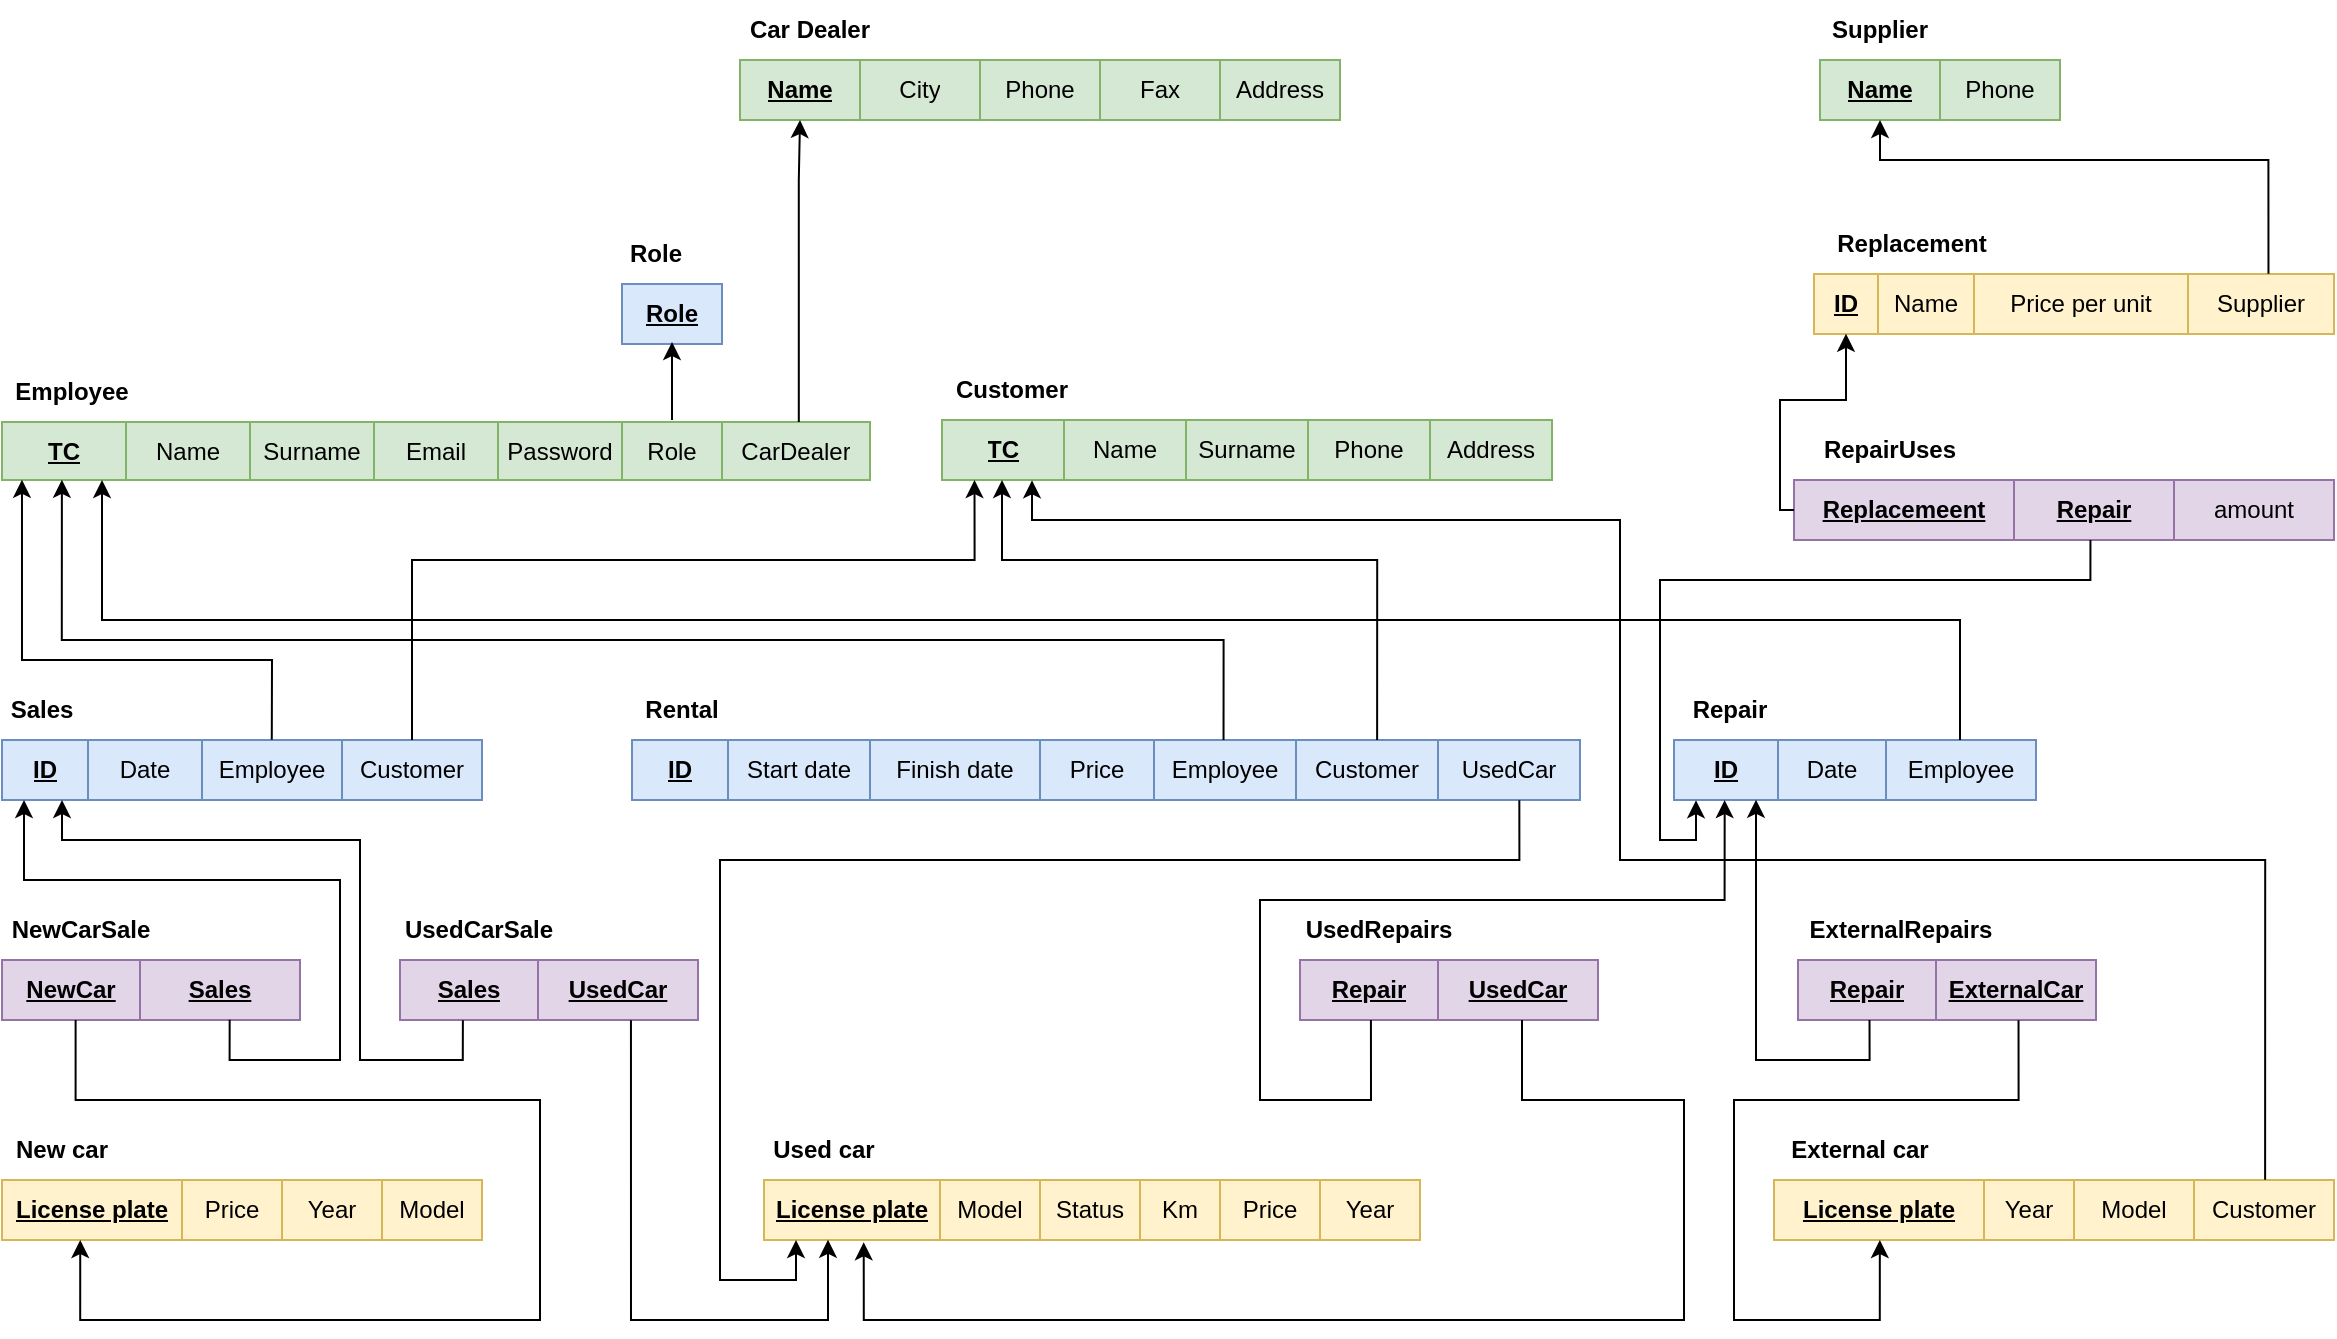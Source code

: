 <mxfile version="15.8.3" type="device"><diagram id="G1MdiNzrqFAobrWjA-H_" name="Page-1"><mxGraphModel dx="2842" dy="806" grid="1" gridSize="10" guides="1" tooltips="1" connect="1" arrows="1" fold="1" page="1" pageScale="1" pageWidth="1169" pageHeight="827" background="none" math="0" shadow="0"><root><mxCell id="0"/><mxCell id="1" parent="0"/><mxCell id="8ntJeNGz8nAjXGAx9ws4-83" value="Customer" style="text;html=1;strokeColor=none;fillColor=none;align=center;verticalAlign=middle;whiteSpace=wrap;rounded=0;fontStyle=1" parent="1" vertex="1"><mxGeometry x="-699" y="200" width="70" height="30" as="geometry"/></mxCell><mxCell id="8ntJeNGz8nAjXGAx9ws4-100" value="" style="shape=table;html=1;whiteSpace=wrap;startSize=0;container=1;collapsible=0;childLayout=tableLayout;shadow=0;sketch=0;fillColor=#d5e8d4;strokeColor=#82b366;" parent="1" vertex="1"><mxGeometry x="-699" y="230" width="305" height="30" as="geometry"/></mxCell><mxCell id="8ntJeNGz8nAjXGAx9ws4-101" value="" style="shape=partialRectangle;html=1;whiteSpace=wrap;collapsible=0;dropTarget=0;pointerEvents=0;fillColor=none;top=0;left=0;bottom=0;right=0;points=[[0,0.5],[1,0.5]];portConstraint=eastwest;shadow=0;sketch=0;" parent="8ntJeNGz8nAjXGAx9ws4-100" vertex="1"><mxGeometry width="305" height="30" as="geometry"/></mxCell><mxCell id="8ntJeNGz8nAjXGAx9ws4-102" value="&lt;u&gt;&lt;b&gt;TC&lt;/b&gt;&lt;/u&gt;" style="shape=partialRectangle;html=1;whiteSpace=wrap;connectable=0;fillColor=none;top=0;left=0;bottom=0;right=0;overflow=hidden;pointerEvents=1;shadow=0;sketch=0;" parent="8ntJeNGz8nAjXGAx9ws4-101" vertex="1"><mxGeometry width="61" height="30" as="geometry"><mxRectangle width="61" height="30" as="alternateBounds"/></mxGeometry></mxCell><mxCell id="8ntJeNGz8nAjXGAx9ws4-103" value="Name&lt;span style=&quot;white-space: pre&quot;&gt;&lt;/span&gt;" style="shape=partialRectangle;html=1;whiteSpace=wrap;connectable=0;fillColor=none;top=0;left=0;bottom=0;right=0;overflow=hidden;pointerEvents=1;shadow=0;sketch=0;" parent="8ntJeNGz8nAjXGAx9ws4-101" vertex="1"><mxGeometry x="61" width="61" height="30" as="geometry"><mxRectangle width="61" height="30" as="alternateBounds"/></mxGeometry></mxCell><mxCell id="8ntJeNGz8nAjXGAx9ws4-104" value="Surname" style="shape=partialRectangle;html=1;whiteSpace=wrap;connectable=0;fillColor=none;top=0;left=0;bottom=0;right=0;overflow=hidden;pointerEvents=1;shadow=0;sketch=0;" parent="8ntJeNGz8nAjXGAx9ws4-101" vertex="1"><mxGeometry x="122" width="61" height="30" as="geometry"><mxRectangle width="61" height="30" as="alternateBounds"/></mxGeometry></mxCell><mxCell id="8ntJeNGz8nAjXGAx9ws4-113" value="Phone" style="shape=partialRectangle;html=1;whiteSpace=wrap;connectable=0;fillColor=none;top=0;left=0;bottom=0;right=0;overflow=hidden;pointerEvents=1;shadow=0;sketch=0;" parent="8ntJeNGz8nAjXGAx9ws4-101" vertex="1"><mxGeometry x="183" width="61" height="30" as="geometry"><mxRectangle width="61" height="30" as="alternateBounds"/></mxGeometry></mxCell><mxCell id="8ntJeNGz8nAjXGAx9ws4-114" value="Address" style="shape=partialRectangle;html=1;whiteSpace=wrap;connectable=0;fillColor=none;top=0;left=0;bottom=0;right=0;overflow=hidden;pointerEvents=1;shadow=0;sketch=0;" parent="8ntJeNGz8nAjXGAx9ws4-101" vertex="1"><mxGeometry x="244" width="61" height="30" as="geometry"><mxRectangle width="61" height="30" as="alternateBounds"/></mxGeometry></mxCell><mxCell id="8ntJeNGz8nAjXGAx9ws4-115" value="" style="shape=table;html=1;whiteSpace=wrap;startSize=0;container=1;collapsible=0;childLayout=tableLayout;shadow=0;sketch=0;fillColor=#d5e8d4;strokeColor=#82b366;" parent="1" vertex="1"><mxGeometry x="-800" y="50" width="300" height="30" as="geometry"/></mxCell><mxCell id="8ntJeNGz8nAjXGAx9ws4-116" value="" style="shape=partialRectangle;html=1;whiteSpace=wrap;collapsible=0;dropTarget=0;pointerEvents=0;fillColor=none;top=0;left=0;bottom=0;right=0;points=[[0,0.5],[1,0.5]];portConstraint=eastwest;shadow=0;sketch=0;" parent="8ntJeNGz8nAjXGAx9ws4-115" vertex="1"><mxGeometry width="300" height="30" as="geometry"/></mxCell><mxCell id="8ntJeNGz8nAjXGAx9ws4-117" value="&lt;u&gt;&lt;b&gt;Name&lt;/b&gt;&lt;/u&gt;" style="shape=partialRectangle;html=1;whiteSpace=wrap;connectable=0;fillColor=none;top=0;left=0;bottom=0;right=0;overflow=hidden;pointerEvents=1;shadow=0;sketch=0;" parent="8ntJeNGz8nAjXGAx9ws4-116" vertex="1"><mxGeometry width="60" height="30" as="geometry"><mxRectangle width="60" height="30" as="alternateBounds"/></mxGeometry></mxCell><mxCell id="8ntJeNGz8nAjXGAx9ws4-118" value="City" style="shape=partialRectangle;html=1;whiteSpace=wrap;connectable=0;fillColor=none;top=0;left=0;bottom=0;right=0;overflow=hidden;pointerEvents=1;shadow=0;sketch=0;" parent="8ntJeNGz8nAjXGAx9ws4-116" vertex="1"><mxGeometry x="60" width="60" height="30" as="geometry"><mxRectangle width="60" height="30" as="alternateBounds"/></mxGeometry></mxCell><mxCell id="8ntJeNGz8nAjXGAx9ws4-119" value="Phone" style="shape=partialRectangle;html=1;whiteSpace=wrap;connectable=0;fillColor=none;top=0;left=0;bottom=0;right=0;overflow=hidden;pointerEvents=1;shadow=0;sketch=0;" parent="8ntJeNGz8nAjXGAx9ws4-116" vertex="1"><mxGeometry x="120" width="60" height="30" as="geometry"><mxRectangle width="60" height="30" as="alternateBounds"/></mxGeometry></mxCell><mxCell id="8ntJeNGz8nAjXGAx9ws4-120" value="Fax" style="shape=partialRectangle;html=1;whiteSpace=wrap;connectable=0;fillColor=none;top=0;left=0;bottom=0;right=0;overflow=hidden;pointerEvents=1;shadow=0;sketch=0;" parent="8ntJeNGz8nAjXGAx9ws4-116" vertex="1"><mxGeometry x="180" width="60" height="30" as="geometry"><mxRectangle width="60" height="30" as="alternateBounds"/></mxGeometry></mxCell><mxCell id="8ntJeNGz8nAjXGAx9ws4-121" value="Address" style="shape=partialRectangle;html=1;whiteSpace=wrap;connectable=0;fillColor=none;top=0;left=0;bottom=0;right=0;overflow=hidden;pointerEvents=1;shadow=0;sketch=0;" parent="8ntJeNGz8nAjXGAx9ws4-116" vertex="1"><mxGeometry x="240" width="60" height="30" as="geometry"><mxRectangle width="60" height="30" as="alternateBounds"/></mxGeometry></mxCell><mxCell id="8ntJeNGz8nAjXGAx9ws4-122" value="Car Dealer" style="text;html=1;strokeColor=none;fillColor=none;align=center;verticalAlign=middle;whiteSpace=wrap;rounded=0;fontStyle=1" parent="1" vertex="1"><mxGeometry x="-800" y="20" width="70" height="30" as="geometry"/></mxCell><mxCell id="8ntJeNGz8nAjXGAx9ws4-123" value="&lt;div&gt;Employee&lt;/div&gt;" style="text;html=1;strokeColor=none;fillColor=none;align=center;verticalAlign=middle;whiteSpace=wrap;rounded=0;fontStyle=1" parent="1" vertex="1"><mxGeometry x="-1169" y="201" width="70" height="30" as="geometry"/></mxCell><mxCell id="8ntJeNGz8nAjXGAx9ws4-124" value="" style="shape=table;html=1;whiteSpace=wrap;startSize=0;container=1;collapsible=0;childLayout=tableLayout;shadow=0;sketch=0;fillColor=#d5e8d4;strokeColor=#82b366;" parent="1" vertex="1"><mxGeometry x="-1169" y="231" width="434" height="29" as="geometry"/></mxCell><mxCell id="8ntJeNGz8nAjXGAx9ws4-125" value="" style="shape=partialRectangle;html=1;whiteSpace=wrap;collapsible=0;dropTarget=0;pointerEvents=0;fillColor=none;top=0;left=0;bottom=0;right=0;points=[[0,0.5],[1,0.5]];portConstraint=eastwest;shadow=0;sketch=0;" parent="8ntJeNGz8nAjXGAx9ws4-124" vertex="1"><mxGeometry width="434" height="29" as="geometry"/></mxCell><mxCell id="8ntJeNGz8nAjXGAx9ws4-126" value="&lt;u&gt;&lt;b&gt;TC&lt;/b&gt;&lt;/u&gt;" style="shape=partialRectangle;html=1;whiteSpace=wrap;connectable=0;fillColor=none;top=0;left=0;bottom=0;right=0;overflow=hidden;pointerEvents=1;shadow=0;sketch=0;" parent="8ntJeNGz8nAjXGAx9ws4-125" vertex="1"><mxGeometry width="62" height="29" as="geometry"><mxRectangle width="62" height="29" as="alternateBounds"/></mxGeometry></mxCell><mxCell id="8ntJeNGz8nAjXGAx9ws4-127" value="Name&lt;span style=&quot;white-space: pre&quot;&gt;&lt;/span&gt;" style="shape=partialRectangle;html=1;whiteSpace=wrap;connectable=0;fillColor=none;top=0;left=0;bottom=0;right=0;overflow=hidden;pointerEvents=1;shadow=0;sketch=0;" parent="8ntJeNGz8nAjXGAx9ws4-125" vertex="1"><mxGeometry x="62" width="62" height="29" as="geometry"><mxRectangle width="62" height="29" as="alternateBounds"/></mxGeometry></mxCell><mxCell id="8ntJeNGz8nAjXGAx9ws4-128" value="Surname" style="shape=partialRectangle;html=1;whiteSpace=wrap;connectable=0;fillColor=none;top=0;left=0;bottom=0;right=0;overflow=hidden;pointerEvents=1;shadow=0;sketch=0;" parent="8ntJeNGz8nAjXGAx9ws4-125" vertex="1"><mxGeometry x="124" width="62" height="29" as="geometry"><mxRectangle width="62" height="29" as="alternateBounds"/></mxGeometry></mxCell><mxCell id="8ntJeNGz8nAjXGAx9ws4-129" value="Email" style="shape=partialRectangle;html=1;whiteSpace=wrap;connectable=0;fillColor=none;top=0;left=0;bottom=0;right=0;overflow=hidden;pointerEvents=1;shadow=0;sketch=0;" parent="8ntJeNGz8nAjXGAx9ws4-125" vertex="1"><mxGeometry x="186" width="62" height="29" as="geometry"><mxRectangle width="62" height="29" as="alternateBounds"/></mxGeometry></mxCell><mxCell id="8ntJeNGz8nAjXGAx9ws4-130" value="Password" style="shape=partialRectangle;html=1;whiteSpace=wrap;connectable=0;fillColor=none;top=0;left=0;bottom=0;right=0;overflow=hidden;pointerEvents=1;shadow=0;sketch=0;" parent="8ntJeNGz8nAjXGAx9ws4-125" vertex="1"><mxGeometry x="248" width="62" height="29" as="geometry"><mxRectangle width="62" height="29" as="alternateBounds"/></mxGeometry></mxCell><mxCell id="_-pzLoZcOtqyNDoictJ1-4" value="Role" style="shape=partialRectangle;html=1;whiteSpace=wrap;connectable=0;fillColor=none;top=0;left=0;bottom=0;right=0;overflow=hidden;pointerEvents=1;shadow=0;sketch=0;" parent="8ntJeNGz8nAjXGAx9ws4-125" vertex="1"><mxGeometry x="310" width="50" height="29" as="geometry"><mxRectangle width="50" height="29" as="alternateBounds"/></mxGeometry></mxCell><mxCell id="_-pzLoZcOtqyNDoictJ1-5" value="CarDealer" style="shape=partialRectangle;html=1;whiteSpace=wrap;connectable=0;fillColor=none;top=0;left=0;bottom=0;right=0;overflow=hidden;pointerEvents=1;shadow=0;sketch=0;" parent="8ntJeNGz8nAjXGAx9ws4-125" vertex="1"><mxGeometry x="360" width="74" height="29" as="geometry"><mxRectangle width="74" height="29" as="alternateBounds"/></mxGeometry></mxCell><mxCell id="8ntJeNGz8nAjXGAx9ws4-131" value="Supplier" style="text;html=1;strokeColor=none;fillColor=none;align=center;verticalAlign=middle;whiteSpace=wrap;rounded=0;fontStyle=1" parent="1" vertex="1"><mxGeometry x="-260" y="20" width="60" height="30" as="geometry"/></mxCell><mxCell id="8ntJeNGz8nAjXGAx9ws4-132" value="" style="shape=table;html=1;whiteSpace=wrap;startSize=0;container=1;collapsible=0;childLayout=tableLayout;shadow=0;sketch=0;fillColor=#d5e8d4;strokeColor=#82b366;" parent="1" vertex="1"><mxGeometry x="-260" y="50" width="120" height="30" as="geometry"/></mxCell><mxCell id="8ntJeNGz8nAjXGAx9ws4-133" value="" style="shape=partialRectangle;html=1;whiteSpace=wrap;collapsible=0;dropTarget=0;pointerEvents=0;fillColor=none;top=0;left=0;bottom=0;right=0;points=[[0,0.5],[1,0.5]];portConstraint=eastwest;shadow=0;sketch=0;" parent="8ntJeNGz8nAjXGAx9ws4-132" vertex="1"><mxGeometry width="120" height="30" as="geometry"/></mxCell><mxCell id="8ntJeNGz8nAjXGAx9ws4-134" value="&lt;u&gt;&lt;b&gt;Name&lt;/b&gt;&lt;/u&gt;" style="shape=partialRectangle;html=1;whiteSpace=wrap;connectable=0;fillColor=none;top=0;left=0;bottom=0;right=0;overflow=hidden;pointerEvents=1;shadow=0;sketch=0;" parent="8ntJeNGz8nAjXGAx9ws4-133" vertex="1"><mxGeometry width="60" height="30" as="geometry"><mxRectangle width="60" height="30" as="alternateBounds"/></mxGeometry></mxCell><mxCell id="8ntJeNGz8nAjXGAx9ws4-135" value="Phone" style="shape=partialRectangle;html=1;whiteSpace=wrap;connectable=0;fillColor=none;top=0;left=0;bottom=0;right=0;overflow=hidden;pointerEvents=1;shadow=0;sketch=0;" parent="8ntJeNGz8nAjXGAx9ws4-133" vertex="1"><mxGeometry x="60" width="60" height="30" as="geometry"><mxRectangle width="60" height="30" as="alternateBounds"/></mxGeometry></mxCell><mxCell id="8ntJeNGz8nAjXGAx9ws4-139" value="" style="shape=table;html=1;whiteSpace=wrap;startSize=0;container=1;collapsible=0;childLayout=tableLayout;shadow=0;sketch=0;fillColor=#fff2cc;strokeColor=#d6b656;" parent="1" vertex="1"><mxGeometry x="-788" y="610" width="328" height="30" as="geometry"/></mxCell><mxCell id="8ntJeNGz8nAjXGAx9ws4-140" value="" style="shape=partialRectangle;html=1;whiteSpace=wrap;collapsible=0;dropTarget=0;pointerEvents=0;fillColor=none;top=0;left=0;bottom=0;right=0;points=[[0,0.5],[1,0.5]];portConstraint=eastwest;shadow=0;sketch=0;" parent="8ntJeNGz8nAjXGAx9ws4-139" vertex="1"><mxGeometry width="328" height="30" as="geometry"/></mxCell><mxCell id="8ntJeNGz8nAjXGAx9ws4-141" value="&lt;u&gt;&lt;b&gt;License plate&lt;/b&gt;&lt;/u&gt;" style="shape=partialRectangle;html=1;whiteSpace=wrap;connectable=0;fillColor=none;top=0;left=0;bottom=0;right=0;overflow=hidden;pointerEvents=1;shadow=0;sketch=0;" parent="8ntJeNGz8nAjXGAx9ws4-140" vertex="1"><mxGeometry width="88" height="30" as="geometry"><mxRectangle width="88" height="30" as="alternateBounds"/></mxGeometry></mxCell><mxCell id="8ntJeNGz8nAjXGAx9ws4-142" value="Model" style="shape=partialRectangle;html=1;whiteSpace=wrap;connectable=0;fillColor=none;top=0;left=0;bottom=0;right=0;overflow=hidden;pointerEvents=1;shadow=0;sketch=0;" parent="8ntJeNGz8nAjXGAx9ws4-140" vertex="1"><mxGeometry x="88" width="50" height="30" as="geometry"><mxRectangle width="50" height="30" as="alternateBounds"/></mxGeometry></mxCell><mxCell id="8ntJeNGz8nAjXGAx9ws4-143" value="Status" style="shape=partialRectangle;html=1;whiteSpace=wrap;connectable=0;fillColor=none;top=0;left=0;bottom=0;right=0;overflow=hidden;pointerEvents=1;shadow=0;sketch=0;" parent="8ntJeNGz8nAjXGAx9ws4-140" vertex="1"><mxGeometry x="138" width="50" height="30" as="geometry"><mxRectangle width="50" height="30" as="alternateBounds"/></mxGeometry></mxCell><mxCell id="8ntJeNGz8nAjXGAx9ws4-155" value="Km" style="shape=partialRectangle;html=1;whiteSpace=wrap;connectable=0;fillColor=none;top=0;left=0;bottom=0;right=0;overflow=hidden;pointerEvents=1;shadow=0;sketch=0;" parent="8ntJeNGz8nAjXGAx9ws4-140" vertex="1"><mxGeometry x="188" width="40" height="30" as="geometry"><mxRectangle width="40" height="30" as="alternateBounds"/></mxGeometry></mxCell><mxCell id="8ntJeNGz8nAjXGAx9ws4-154" value="Price" style="shape=partialRectangle;html=1;whiteSpace=wrap;connectable=0;fillColor=none;top=0;left=0;bottom=0;right=0;overflow=hidden;pointerEvents=1;shadow=0;sketch=0;" parent="8ntJeNGz8nAjXGAx9ws4-140" vertex="1"><mxGeometry x="228" width="50" height="30" as="geometry"><mxRectangle width="50" height="30" as="alternateBounds"/></mxGeometry></mxCell><mxCell id="8ntJeNGz8nAjXGAx9ws4-152" value="Year" style="shape=partialRectangle;html=1;whiteSpace=wrap;connectable=0;fillColor=none;top=0;left=0;bottom=0;right=0;overflow=hidden;pointerEvents=1;shadow=0;sketch=0;" parent="8ntJeNGz8nAjXGAx9ws4-140" vertex="1"><mxGeometry x="278" width="50" height="30" as="geometry"><mxRectangle width="50" height="30" as="alternateBounds"/></mxGeometry></mxCell><mxCell id="8ntJeNGz8nAjXGAx9ws4-156" value="&lt;b&gt;Used car&lt;/b&gt;" style="text;html=1;strokeColor=none;fillColor=none;align=center;verticalAlign=middle;whiteSpace=wrap;rounded=0;shadow=0;sketch=0;" parent="1" vertex="1"><mxGeometry x="-788" y="580" width="60" height="30" as="geometry"/></mxCell><mxCell id="8ntJeNGz8nAjXGAx9ws4-157" value="" style="shape=table;html=1;whiteSpace=wrap;startSize=0;container=1;collapsible=0;childLayout=tableLayout;shadow=0;sketch=0;fillColor=#fff2cc;strokeColor=#d6b656;" parent="1" vertex="1"><mxGeometry x="-1169" y="610" width="240" height="30" as="geometry"/></mxCell><mxCell id="8ntJeNGz8nAjXGAx9ws4-158" value="" style="shape=partialRectangle;html=1;whiteSpace=wrap;collapsible=0;dropTarget=0;pointerEvents=0;fillColor=none;top=0;left=0;bottom=0;right=0;points=[[0,0.5],[1,0.5]];portConstraint=eastwest;shadow=0;sketch=0;" parent="8ntJeNGz8nAjXGAx9ws4-157" vertex="1"><mxGeometry width="240" height="30" as="geometry"/></mxCell><mxCell id="8ntJeNGz8nAjXGAx9ws4-159" value="&lt;u&gt;&lt;b&gt;License plate&lt;/b&gt;&lt;/u&gt;" style="shape=partialRectangle;html=1;whiteSpace=wrap;connectable=0;fillColor=none;top=0;left=0;bottom=0;right=0;overflow=hidden;pointerEvents=1;shadow=0;sketch=0;" parent="8ntJeNGz8nAjXGAx9ws4-158" vertex="1"><mxGeometry width="90" height="30" as="geometry"><mxRectangle width="90" height="30" as="alternateBounds"/></mxGeometry></mxCell><mxCell id="8ntJeNGz8nAjXGAx9ws4-160" value="Price" style="shape=partialRectangle;html=1;whiteSpace=wrap;connectable=0;fillColor=none;top=0;left=0;bottom=0;right=0;overflow=hidden;pointerEvents=1;shadow=0;sketch=0;" parent="8ntJeNGz8nAjXGAx9ws4-158" vertex="1"><mxGeometry x="90" width="50" height="30" as="geometry"><mxRectangle width="50" height="30" as="alternateBounds"/></mxGeometry></mxCell><mxCell id="8ntJeNGz8nAjXGAx9ws4-161" value="Year" style="shape=partialRectangle;html=1;whiteSpace=wrap;connectable=0;fillColor=none;top=0;left=0;bottom=0;right=0;overflow=hidden;pointerEvents=1;shadow=0;sketch=0;" parent="8ntJeNGz8nAjXGAx9ws4-158" vertex="1"><mxGeometry x="140" width="50" height="30" as="geometry"><mxRectangle width="50" height="30" as="alternateBounds"/></mxGeometry></mxCell><mxCell id="8ntJeNGz8nAjXGAx9ws4-162" value="Model" style="shape=partialRectangle;html=1;whiteSpace=wrap;connectable=0;fillColor=none;top=0;left=0;bottom=0;right=0;overflow=hidden;pointerEvents=1;shadow=0;sketch=0;" parent="8ntJeNGz8nAjXGAx9ws4-158" vertex="1"><mxGeometry x="190" width="50" height="30" as="geometry"><mxRectangle width="50" height="30" as="alternateBounds"/></mxGeometry></mxCell><mxCell id="8ntJeNGz8nAjXGAx9ws4-166" value="&lt;b&gt;New car&lt;/b&gt;" style="text;html=1;strokeColor=none;fillColor=none;align=center;verticalAlign=middle;whiteSpace=wrap;rounded=0;shadow=0;sketch=0;" parent="1" vertex="1"><mxGeometry x="-1169" y="580" width="60" height="30" as="geometry"/></mxCell><mxCell id="8ntJeNGz8nAjXGAx9ws4-175" value="" style="shape=table;html=1;whiteSpace=wrap;startSize=0;container=1;collapsible=0;childLayout=tableLayout;shadow=0;sketch=0;fillColor=#dae8fc;strokeColor=#6c8ebf;" parent="1" vertex="1"><mxGeometry x="-333" y="390" width="181" height="30" as="geometry"/></mxCell><mxCell id="8ntJeNGz8nAjXGAx9ws4-176" value="" style="shape=partialRectangle;html=1;whiteSpace=wrap;collapsible=0;dropTarget=0;pointerEvents=0;fillColor=none;top=0;left=0;bottom=0;right=0;points=[[0,0.5],[1,0.5]];portConstraint=eastwest;shadow=0;sketch=0;" parent="8ntJeNGz8nAjXGAx9ws4-175" vertex="1"><mxGeometry width="181" height="30" as="geometry"/></mxCell><mxCell id="8ntJeNGz8nAjXGAx9ws4-177" value="&lt;u&gt;&lt;b&gt;ID&lt;/b&gt;&lt;/u&gt;" style="shape=partialRectangle;html=1;whiteSpace=wrap;connectable=0;fillColor=none;top=0;left=0;bottom=0;right=0;overflow=hidden;pointerEvents=1;shadow=0;sketch=0;" parent="8ntJeNGz8nAjXGAx9ws4-176" vertex="1"><mxGeometry width="52" height="30" as="geometry"><mxRectangle width="52" height="30" as="alternateBounds"/></mxGeometry></mxCell><mxCell id="8ntJeNGz8nAjXGAx9ws4-178" value="Date" style="shape=partialRectangle;html=1;whiteSpace=wrap;connectable=0;fillColor=none;top=0;left=0;bottom=0;right=0;overflow=hidden;pointerEvents=1;shadow=0;sketch=0;" parent="8ntJeNGz8nAjXGAx9ws4-176" vertex="1"><mxGeometry x="52" width="54" height="30" as="geometry"><mxRectangle width="54" height="30" as="alternateBounds"/></mxGeometry></mxCell><mxCell id="_-pzLoZcOtqyNDoictJ1-2" value="Employee" style="shape=partialRectangle;html=1;whiteSpace=wrap;connectable=0;fillColor=none;top=0;left=0;bottom=0;right=0;overflow=hidden;pointerEvents=1;shadow=0;sketch=0;" parent="8ntJeNGz8nAjXGAx9ws4-176" vertex="1"><mxGeometry x="106" width="75" height="30" as="geometry"><mxRectangle width="75" height="30" as="alternateBounds"/></mxGeometry></mxCell><mxCell id="8ntJeNGz8nAjXGAx9ws4-181" value="&lt;b&gt;Repair&lt;/b&gt;" style="text;html=1;strokeColor=none;fillColor=none;align=center;verticalAlign=middle;whiteSpace=wrap;rounded=0;shadow=0;sketch=0;" parent="1" vertex="1"><mxGeometry x="-330" y="360" width="50" height="30" as="geometry"/></mxCell><mxCell id="jBu23sXcQTZbw_NtAABY-5" value="" style="shape=table;html=1;whiteSpace=wrap;startSize=0;container=1;collapsible=0;childLayout=tableLayout;shadow=0;sketch=0;fillColor=#fff2cc;strokeColor=#d6b656;" parent="1" vertex="1"><mxGeometry x="-263" y="157" width="260" height="30" as="geometry"/></mxCell><mxCell id="jBu23sXcQTZbw_NtAABY-6" value="" style="shape=partialRectangle;html=1;whiteSpace=wrap;collapsible=0;dropTarget=0;pointerEvents=0;fillColor=none;top=0;left=0;bottom=0;right=0;points=[[0,0.5],[1,0.5]];portConstraint=eastwest;shadow=0;sketch=0;" parent="jBu23sXcQTZbw_NtAABY-5" vertex="1"><mxGeometry width="260" height="30" as="geometry"/></mxCell><mxCell id="jBu23sXcQTZbw_NtAABY-7" value="&lt;u&gt;&lt;b&gt;ID&lt;/b&gt;&lt;/u&gt;" style="shape=partialRectangle;html=1;whiteSpace=wrap;connectable=0;fillColor=none;top=0;left=0;bottom=0;right=0;overflow=hidden;pointerEvents=1;shadow=0;sketch=0;" parent="jBu23sXcQTZbw_NtAABY-6" vertex="1"><mxGeometry width="32" height="30" as="geometry"><mxRectangle width="32" height="30" as="alternateBounds"/></mxGeometry></mxCell><mxCell id="jBu23sXcQTZbw_NtAABY-8" value="&lt;div&gt;Name&lt;/div&gt;" style="shape=partialRectangle;html=1;whiteSpace=wrap;connectable=0;fillColor=none;top=0;left=0;bottom=0;right=0;overflow=hidden;pointerEvents=1;shadow=0;sketch=0;" parent="jBu23sXcQTZbw_NtAABY-6" vertex="1"><mxGeometry x="32" width="48" height="30" as="geometry"><mxRectangle width="48" height="30" as="alternateBounds"/></mxGeometry></mxCell><mxCell id="jBu23sXcQTZbw_NtAABY-10" value="&lt;div&gt;Price per unit&lt;/div&gt;" style="shape=partialRectangle;html=1;whiteSpace=wrap;connectable=0;fillColor=none;top=0;left=0;bottom=0;right=0;overflow=hidden;pointerEvents=1;shadow=0;sketch=0;" parent="jBu23sXcQTZbw_NtAABY-6" vertex="1"><mxGeometry x="80" width="107" height="30" as="geometry"><mxRectangle width="107" height="30" as="alternateBounds"/></mxGeometry></mxCell><mxCell id="_-pzLoZcOtqyNDoictJ1-12" value="Supplier" style="shape=partialRectangle;html=1;whiteSpace=wrap;connectable=0;fillColor=none;top=0;left=0;bottom=0;right=0;overflow=hidden;pointerEvents=1;shadow=0;sketch=0;" parent="jBu23sXcQTZbw_NtAABY-6" vertex="1"><mxGeometry x="187" width="73" height="30" as="geometry"><mxRectangle width="73" height="30" as="alternateBounds"/></mxGeometry></mxCell><mxCell id="jBu23sXcQTZbw_NtAABY-9" value="&lt;b&gt;Replacement&lt;/b&gt;" style="text;html=1;strokeColor=none;fillColor=none;align=center;verticalAlign=middle;whiteSpace=wrap;rounded=0;shadow=0;sketch=0;" parent="1" vertex="1"><mxGeometry x="-259" y="127" width="90" height="30" as="geometry"/></mxCell><mxCell id="jBu23sXcQTZbw_NtAABY-11" value="" style="shape=table;html=1;whiteSpace=wrap;startSize=0;container=1;collapsible=0;childLayout=tableLayout;shadow=0;sketch=0;fillColor=#dae8fc;strokeColor=#6c8ebf;" parent="1" vertex="1"><mxGeometry x="-859" y="162" width="50" height="30" as="geometry"/></mxCell><mxCell id="jBu23sXcQTZbw_NtAABY-12" value="" style="shape=partialRectangle;html=1;whiteSpace=wrap;collapsible=0;dropTarget=0;pointerEvents=0;fillColor=none;top=0;left=0;bottom=0;right=0;points=[[0,0.5],[1,0.5]];portConstraint=eastwest;shadow=0;sketch=0;" parent="jBu23sXcQTZbw_NtAABY-11" vertex="1"><mxGeometry width="50" height="30" as="geometry"/></mxCell><mxCell id="jBu23sXcQTZbw_NtAABY-13" value="&lt;b&gt;&lt;u&gt;Role&lt;/u&gt;&lt;/b&gt;" style="shape=partialRectangle;html=1;whiteSpace=wrap;connectable=0;fillColor=none;top=0;left=0;bottom=0;right=0;overflow=hidden;pointerEvents=1;shadow=0;sketch=0;" parent="jBu23sXcQTZbw_NtAABY-12" vertex="1"><mxGeometry width="50" height="30" as="geometry"><mxRectangle width="50" height="30" as="alternateBounds"/></mxGeometry></mxCell><mxCell id="jBu23sXcQTZbw_NtAABY-15" value="&lt;b&gt;Role&lt;/b&gt;" style="text;html=1;strokeColor=none;fillColor=none;align=center;verticalAlign=middle;whiteSpace=wrap;rounded=0;shadow=0;sketch=0;" parent="1" vertex="1"><mxGeometry x="-857" y="132" width="30" height="30" as="geometry"/></mxCell><mxCell id="jBu23sXcQTZbw_NtAABY-16" value="" style="shape=table;html=1;whiteSpace=wrap;startSize=0;container=1;collapsible=0;childLayout=tableLayout;shadow=0;sketch=0;fillColor=#dae8fc;strokeColor=#6c8ebf;" parent="1" vertex="1"><mxGeometry x="-1169" y="390" width="240" height="30" as="geometry"/></mxCell><mxCell id="jBu23sXcQTZbw_NtAABY-17" value="" style="shape=partialRectangle;html=1;whiteSpace=wrap;collapsible=0;dropTarget=0;pointerEvents=0;fillColor=none;top=0;left=0;bottom=0;right=0;points=[[0,0.5],[1,0.5]];portConstraint=eastwest;shadow=0;sketch=0;" parent="jBu23sXcQTZbw_NtAABY-16" vertex="1"><mxGeometry width="240" height="30" as="geometry"/></mxCell><mxCell id="jBu23sXcQTZbw_NtAABY-18" value="&lt;u&gt;&lt;b&gt;ID&lt;/b&gt;&lt;/u&gt;" style="shape=partialRectangle;html=1;whiteSpace=wrap;connectable=0;fillColor=none;top=0;left=0;bottom=0;right=0;overflow=hidden;pointerEvents=1;shadow=0;sketch=0;" parent="jBu23sXcQTZbw_NtAABY-17" vertex="1"><mxGeometry width="43" height="30" as="geometry"><mxRectangle width="43" height="30" as="alternateBounds"/></mxGeometry></mxCell><mxCell id="jBu23sXcQTZbw_NtAABY-19" value="&lt;div&gt;Date&lt;/div&gt;" style="shape=partialRectangle;html=1;whiteSpace=wrap;connectable=0;fillColor=none;top=0;left=0;bottom=0;right=0;overflow=hidden;pointerEvents=1;shadow=0;sketch=0;" parent="jBu23sXcQTZbw_NtAABY-17" vertex="1"><mxGeometry x="43" width="57" height="30" as="geometry"><mxRectangle width="57" height="30" as="alternateBounds"/></mxGeometry></mxCell><mxCell id="_-pzLoZcOtqyNDoictJ1-1" value="Employee" style="shape=partialRectangle;html=1;whiteSpace=wrap;connectable=0;fillColor=none;top=0;left=0;bottom=0;right=0;overflow=hidden;pointerEvents=1;shadow=0;sketch=0;" parent="jBu23sXcQTZbw_NtAABY-17" vertex="1"><mxGeometry x="100" width="70" height="30" as="geometry"><mxRectangle width="70" height="30" as="alternateBounds"/></mxGeometry></mxCell><mxCell id="_-pzLoZcOtqyNDoictJ1-6" value="Customer" style="shape=partialRectangle;html=1;whiteSpace=wrap;connectable=0;fillColor=none;top=0;left=0;bottom=0;right=0;overflow=hidden;pointerEvents=1;shadow=0;sketch=0;" parent="jBu23sXcQTZbw_NtAABY-17" vertex="1"><mxGeometry x="170" width="70" height="30" as="geometry"><mxRectangle width="70" height="30" as="alternateBounds"/></mxGeometry></mxCell><mxCell id="jBu23sXcQTZbw_NtAABY-21" value="&lt;b&gt;Sales&lt;/b&gt;" style="text;html=1;strokeColor=none;fillColor=none;align=center;verticalAlign=middle;whiteSpace=wrap;rounded=0;shadow=0;sketch=0;" parent="1" vertex="1"><mxGeometry x="-1169" y="360" width="40" height="30" as="geometry"/></mxCell><mxCell id="jBu23sXcQTZbw_NtAABY-22" value="" style="shape=table;html=1;whiteSpace=wrap;startSize=0;container=1;collapsible=0;childLayout=tableLayout;shadow=0;sketch=0;fillColor=#dae8fc;strokeColor=#6c8ebf;" parent="1" vertex="1"><mxGeometry x="-854" y="390" width="474" height="30" as="geometry"/></mxCell><mxCell id="jBu23sXcQTZbw_NtAABY-23" value="" style="shape=partialRectangle;html=1;whiteSpace=wrap;collapsible=0;dropTarget=0;pointerEvents=0;fillColor=none;top=0;left=0;bottom=0;right=0;points=[[0,0.5],[1,0.5]];portConstraint=eastwest;shadow=0;sketch=0;" parent="jBu23sXcQTZbw_NtAABY-22" vertex="1"><mxGeometry width="474" height="30" as="geometry"/></mxCell><mxCell id="jBu23sXcQTZbw_NtAABY-24" value="&lt;u&gt;&lt;b&gt;ID&lt;/b&gt;&lt;/u&gt;" style="shape=partialRectangle;html=1;whiteSpace=wrap;connectable=0;fillColor=none;top=0;left=0;bottom=0;right=0;overflow=hidden;pointerEvents=1;shadow=0;sketch=0;" parent="jBu23sXcQTZbw_NtAABY-23" vertex="1"><mxGeometry width="48" height="30" as="geometry"><mxRectangle width="48" height="30" as="alternateBounds"/></mxGeometry></mxCell><mxCell id="jBu23sXcQTZbw_NtAABY-25" value="Start date" style="shape=partialRectangle;html=1;whiteSpace=wrap;connectable=0;fillColor=none;top=0;left=0;bottom=0;right=0;overflow=hidden;pointerEvents=1;shadow=0;sketch=0;" parent="jBu23sXcQTZbw_NtAABY-23" vertex="1"><mxGeometry x="48" width="71" height="30" as="geometry"><mxRectangle width="71" height="30" as="alternateBounds"/></mxGeometry></mxCell><mxCell id="jBu23sXcQTZbw_NtAABY-27" value="Finish date" style="shape=partialRectangle;html=1;whiteSpace=wrap;connectable=0;fillColor=none;top=0;left=0;bottom=0;right=0;overflow=hidden;pointerEvents=1;shadow=0;sketch=0;" parent="jBu23sXcQTZbw_NtAABY-23" vertex="1"><mxGeometry x="119" width="85" height="30" as="geometry"><mxRectangle width="85" height="30" as="alternateBounds"/></mxGeometry></mxCell><mxCell id="7G8m7I_zQ7So2YBscvgv-32" value="Price" style="shape=partialRectangle;html=1;whiteSpace=wrap;connectable=0;fillColor=none;top=0;left=0;bottom=0;right=0;overflow=hidden;pointerEvents=1;shadow=0;sketch=0;" vertex="1" parent="jBu23sXcQTZbw_NtAABY-23"><mxGeometry x="204" width="57" height="30" as="geometry"><mxRectangle width="57" height="30" as="alternateBounds"/></mxGeometry></mxCell><mxCell id="_-pzLoZcOtqyNDoictJ1-3" value="&lt;div&gt;Employee&lt;/div&gt;" style="shape=partialRectangle;html=1;whiteSpace=wrap;connectable=0;fillColor=none;top=0;left=0;bottom=0;right=0;overflow=hidden;pointerEvents=1;shadow=0;sketch=0;" parent="jBu23sXcQTZbw_NtAABY-23" vertex="1"><mxGeometry x="261" width="71" height="30" as="geometry"><mxRectangle width="71" height="30" as="alternateBounds"/></mxGeometry></mxCell><mxCell id="_-pzLoZcOtqyNDoictJ1-8" value="Customer" style="shape=partialRectangle;html=1;whiteSpace=wrap;connectable=0;fillColor=none;top=0;left=0;bottom=0;right=0;overflow=hidden;pointerEvents=1;shadow=0;sketch=0;" parent="jBu23sXcQTZbw_NtAABY-23" vertex="1"><mxGeometry x="332" width="71" height="30" as="geometry"><mxRectangle width="71" height="30" as="alternateBounds"/></mxGeometry></mxCell><mxCell id="_-pzLoZcOtqyNDoictJ1-9" value="UsedCar" style="shape=partialRectangle;html=1;whiteSpace=wrap;connectable=0;fillColor=none;top=0;left=0;bottom=0;right=0;overflow=hidden;pointerEvents=1;shadow=0;sketch=0;" parent="jBu23sXcQTZbw_NtAABY-23" vertex="1"><mxGeometry x="403" width="71" height="30" as="geometry"><mxRectangle width="71" height="30" as="alternateBounds"/></mxGeometry></mxCell><mxCell id="jBu23sXcQTZbw_NtAABY-26" value="&lt;b&gt;Rental&lt;/b&gt;" style="text;html=1;strokeColor=none;fillColor=none;align=center;verticalAlign=middle;whiteSpace=wrap;rounded=0;shadow=0;sketch=0;" parent="1" vertex="1"><mxGeometry x="-854" y="360" width="50" height="30" as="geometry"/></mxCell><mxCell id="jBu23sXcQTZbw_NtAABY-28" value="" style="shape=table;html=1;whiteSpace=wrap;startSize=0;container=1;collapsible=0;childLayout=tableLayout;shadow=0;sketch=0;fillColor=#fff2cc;strokeColor=#d6b656;" parent="1" vertex="1"><mxGeometry x="-283" y="610" width="280" height="30" as="geometry"/></mxCell><mxCell id="jBu23sXcQTZbw_NtAABY-29" value="" style="shape=partialRectangle;html=1;whiteSpace=wrap;collapsible=0;dropTarget=0;pointerEvents=0;fillColor=none;top=0;left=0;bottom=0;right=0;points=[[0,0.5],[1,0.5]];portConstraint=eastwest;shadow=0;sketch=0;" parent="jBu23sXcQTZbw_NtAABY-28" vertex="1"><mxGeometry width="280" height="30" as="geometry"/></mxCell><mxCell id="jBu23sXcQTZbw_NtAABY-30" value="&lt;u&gt;&lt;b&gt;License plate&lt;/b&gt;&lt;/u&gt;" style="shape=partialRectangle;html=1;whiteSpace=wrap;connectable=0;fillColor=none;top=0;left=0;bottom=0;right=0;overflow=hidden;pointerEvents=1;shadow=0;sketch=0;" parent="jBu23sXcQTZbw_NtAABY-29" vertex="1"><mxGeometry width="105" height="30" as="geometry"><mxRectangle width="105" height="30" as="alternateBounds"/></mxGeometry></mxCell><mxCell id="jBu23sXcQTZbw_NtAABY-31" value="Year" style="shape=partialRectangle;html=1;whiteSpace=wrap;connectable=0;fillColor=none;top=0;left=0;bottom=0;right=0;overflow=hidden;pointerEvents=1;shadow=0;sketch=0;" parent="jBu23sXcQTZbw_NtAABY-29" vertex="1"><mxGeometry x="105" width="45" height="30" as="geometry"><mxRectangle width="45" height="30" as="alternateBounds"/></mxGeometry></mxCell><mxCell id="jBu23sXcQTZbw_NtAABY-32" value="Model" style="shape=partialRectangle;html=1;whiteSpace=wrap;connectable=0;fillColor=none;top=0;left=0;bottom=0;right=0;overflow=hidden;pointerEvents=1;shadow=0;sketch=0;" parent="jBu23sXcQTZbw_NtAABY-29" vertex="1"><mxGeometry x="150" width="60" height="30" as="geometry"><mxRectangle width="60" height="30" as="alternateBounds"/></mxGeometry></mxCell><mxCell id="_-pzLoZcOtqyNDoictJ1-7" value="Customer" style="shape=partialRectangle;html=1;whiteSpace=wrap;connectable=0;fillColor=none;top=0;left=0;bottom=0;right=0;overflow=hidden;pointerEvents=1;shadow=0;sketch=0;" parent="jBu23sXcQTZbw_NtAABY-29" vertex="1"><mxGeometry x="210" width="70" height="30" as="geometry"><mxRectangle width="70" height="30" as="alternateBounds"/></mxGeometry></mxCell><mxCell id="jBu23sXcQTZbw_NtAABY-34" value="&lt;b&gt;External car&lt;/b&gt;" style="text;html=1;strokeColor=none;fillColor=none;align=center;verticalAlign=middle;whiteSpace=wrap;rounded=0;shadow=0;sketch=0;" parent="1" vertex="1"><mxGeometry x="-280" y="580" width="80" height="30" as="geometry"/></mxCell><mxCell id="_-pzLoZcOtqyNDoictJ1-13" value="" style="shape=table;html=1;whiteSpace=wrap;startSize=0;container=1;collapsible=0;childLayout=tableLayout;shadow=0;sketch=0;fillColor=#e1d5e7;strokeColor=#9673a6;" parent="1" vertex="1"><mxGeometry x="-273" y="260" width="270" height="30" as="geometry"/></mxCell><mxCell id="_-pzLoZcOtqyNDoictJ1-14" value="" style="shape=partialRectangle;html=1;whiteSpace=wrap;collapsible=0;dropTarget=0;pointerEvents=0;fillColor=none;top=0;left=0;bottom=0;right=0;points=[[0,0.5],[1,0.5]];portConstraint=eastwest;shadow=0;sketch=0;" parent="_-pzLoZcOtqyNDoictJ1-13" vertex="1"><mxGeometry width="270" height="30" as="geometry"/></mxCell><mxCell id="_-pzLoZcOtqyNDoictJ1-16" value="&lt;u&gt;&lt;b&gt;Replacemeent&lt;/b&gt;&lt;/u&gt;" style="shape=partialRectangle;html=1;whiteSpace=wrap;connectable=0;fillColor=none;top=0;left=0;bottom=0;right=0;overflow=hidden;pointerEvents=1;shadow=0;sketch=0;" parent="_-pzLoZcOtqyNDoictJ1-14" vertex="1"><mxGeometry width="110" height="30" as="geometry"><mxRectangle width="110" height="30" as="alternateBounds"/></mxGeometry></mxCell><mxCell id="_-pzLoZcOtqyNDoictJ1-17" value="&lt;u&gt;&lt;b&gt;Repair&lt;/b&gt;&lt;/u&gt;" style="shape=partialRectangle;html=1;whiteSpace=wrap;connectable=0;fillColor=none;top=0;left=0;bottom=0;right=0;overflow=hidden;pointerEvents=1;shadow=0;sketch=0;" parent="_-pzLoZcOtqyNDoictJ1-14" vertex="1"><mxGeometry x="110" width="80" height="30" as="geometry"><mxRectangle width="80" height="30" as="alternateBounds"/></mxGeometry></mxCell><mxCell id="RzBZpuQLUi8AgxEf3Mli-3" value="amount" style="shape=partialRectangle;html=1;whiteSpace=wrap;connectable=0;fillColor=none;top=0;left=0;bottom=0;right=0;overflow=hidden;pointerEvents=1;shadow=0;sketch=0;" parent="_-pzLoZcOtqyNDoictJ1-14" vertex="1"><mxGeometry x="190" width="80" height="30" as="geometry"><mxRectangle width="80" height="30" as="alternateBounds"/></mxGeometry></mxCell><mxCell id="_-pzLoZcOtqyNDoictJ1-19" value="&lt;b&gt;RepairUses&lt;/b&gt;" style="text;html=1;strokeColor=none;fillColor=none;align=center;verticalAlign=middle;whiteSpace=wrap;rounded=0;shadow=0;sketch=0;" parent="1" vertex="1"><mxGeometry x="-270" y="230" width="90" height="30" as="geometry"/></mxCell><mxCell id="_-pzLoZcOtqyNDoictJ1-23" style="edgeStyle=orthogonalEdgeStyle;rounded=0;orthogonalLoop=1;jettySize=auto;html=1;exitX=0.874;exitY=-0.004;exitDx=0;exitDy=0;entryX=0.25;entryY=1;entryDx=0;entryDy=0;entryPerimeter=0;exitPerimeter=0;" parent="1" source="jBu23sXcQTZbw_NtAABY-6" target="8ntJeNGz8nAjXGAx9ws4-133" edge="1"><mxGeometry relative="1" as="geometry"><Array as="points"><mxPoint x="-36" y="100"/><mxPoint x="-230" y="100"/></Array></mxGeometry></mxCell><mxCell id="_-pzLoZcOtqyNDoictJ1-24" style="edgeStyle=orthogonalEdgeStyle;rounded=0;orthogonalLoop=1;jettySize=auto;html=1;exitX=0;exitY=0.5;exitDx=0;exitDy=0;entryX=0.06;entryY=0.998;entryDx=0;entryDy=0;entryPerimeter=0;" parent="1" source="_-pzLoZcOtqyNDoictJ1-14" target="jBu23sXcQTZbw_NtAABY-6" edge="1"><mxGeometry relative="1" as="geometry"><Array as="points"><mxPoint x="-280" y="275"/><mxPoint x="-280" y="220"/><mxPoint x="-247" y="220"/><mxPoint x="-247" y="187"/></Array></mxGeometry></mxCell><mxCell id="oYERBkU7mjtnFdA-5OHZ-7" style="edgeStyle=orthogonalEdgeStyle;rounded=0;orthogonalLoop=1;jettySize=auto;html=1;entryX=0.062;entryY=1.002;entryDx=0;entryDy=0;exitX=0.549;exitY=1;exitDx=0;exitDy=0;exitPerimeter=0;entryPerimeter=0;" parent="1" source="_-pzLoZcOtqyNDoictJ1-14" target="8ntJeNGz8nAjXGAx9ws4-176" edge="1"><mxGeometry relative="1" as="geometry"><Array as="points"><mxPoint x="-125" y="310"/><mxPoint x="-340" y="310"/><mxPoint x="-340" y="440"/><mxPoint x="-322" y="440"/><mxPoint x="-322" y="420"/></Array></mxGeometry></mxCell><mxCell id="oYERBkU7mjtnFdA-5OHZ-8" style="edgeStyle=orthogonalEdgeStyle;rounded=0;orthogonalLoop=1;jettySize=auto;html=1;entryX=0.05;entryY=0.999;entryDx=0;entryDy=0;entryPerimeter=0;exitX=0.936;exitY=1.006;exitDx=0;exitDy=0;exitPerimeter=0;" parent="1" source="jBu23sXcQTZbw_NtAABY-23" target="8ntJeNGz8nAjXGAx9ws4-140" edge="1"><mxGeometry relative="1" as="geometry"><Array as="points"><mxPoint x="-410" y="450"/><mxPoint x="-810" y="450"/><mxPoint x="-810" y="660"/><mxPoint x="-772" y="660"/><mxPoint x="-772" y="640"/></Array></mxGeometry></mxCell><mxCell id="oYERBkU7mjtnFdA-5OHZ-16" style="edgeStyle=orthogonalEdgeStyle;rounded=0;orthogonalLoop=1;jettySize=auto;html=1;entryX=0.023;entryY=0.997;entryDx=0;entryDy=0;entryPerimeter=0;exitX=0.562;exitY=-0.003;exitDx=0;exitDy=0;exitPerimeter=0;" parent="1" source="jBu23sXcQTZbw_NtAABY-17" target="8ntJeNGz8nAjXGAx9ws4-125" edge="1"><mxGeometry relative="1" as="geometry"><mxPoint x="-1034" y="387" as="sourcePoint"/><mxPoint x="-1159" y="270" as="targetPoint"/><Array as="points"><mxPoint x="-1034" y="387"/><mxPoint x="-1034" y="350"/><mxPoint x="-1159" y="350"/></Array></mxGeometry></mxCell><mxCell id="oYERBkU7mjtnFdA-5OHZ-17" style="edgeStyle=orthogonalEdgeStyle;rounded=0;orthogonalLoop=1;jettySize=auto;html=1;entryX=0.069;entryY=0.997;entryDx=0;entryDy=0;entryPerimeter=0;exitX=0.624;exitY=0;exitDx=0;exitDy=0;exitPerimeter=0;" parent="1" source="jBu23sXcQTZbw_NtAABY-23" target="8ntJeNGz8nAjXGAx9ws4-125" edge="1"><mxGeometry relative="1" as="geometry"><Array as="points"><mxPoint x="-558" y="340"/><mxPoint x="-1139" y="340"/></Array><mxPoint x="-547" y="390" as="sourcePoint"/></mxGeometry></mxCell><mxCell id="oYERBkU7mjtnFdA-5OHZ-18" style="edgeStyle=orthogonalEdgeStyle;rounded=0;orthogonalLoop=1;jettySize=auto;html=1;" parent="1" edge="1"><mxGeometry relative="1" as="geometry"><mxPoint x="-1119" y="260" as="targetPoint"/><Array as="points"><mxPoint x="-190" y="390"/><mxPoint x="-190" y="330"/><mxPoint x="-1119" y="330"/></Array><mxPoint x="-190" y="390" as="sourcePoint"/></mxGeometry></mxCell><mxCell id="oYERBkU7mjtnFdA-5OHZ-19" style="edgeStyle=orthogonalEdgeStyle;rounded=0;orthogonalLoop=1;jettySize=auto;html=1;entryX=0.164;entryY=1.006;entryDx=0;entryDy=0;entryPerimeter=0;exitX=0.877;exitY=-0.005;exitDx=0;exitDy=0;exitPerimeter=0;" parent="1" source="jBu23sXcQTZbw_NtAABY-29" edge="1"><mxGeometry relative="1" as="geometry"><mxPoint x="6" y="550" as="sourcePoint"/><Array as="points"><mxPoint x="-37" y="450"/><mxPoint x="-360" y="450"/><mxPoint x="-360" y="280"/><mxPoint x="-654" y="280"/></Array><mxPoint x="-653.98" y="260.18" as="targetPoint"/></mxGeometry></mxCell><mxCell id="oYERBkU7mjtnFdA-5OHZ-20" style="edgeStyle=orthogonalEdgeStyle;rounded=0;orthogonalLoop=1;jettySize=auto;html=1;exitX=0.786;exitY=0;exitDx=0;exitDy=0;exitPerimeter=0;" parent="1" source="jBu23sXcQTZbw_NtAABY-23" edge="1"><mxGeometry relative="1" as="geometry"><mxPoint x="-669" y="260" as="targetPoint"/><Array as="points"><mxPoint x="-481" y="300"/><mxPoint x="-669" y="300"/></Array></mxGeometry></mxCell><mxCell id="oYERBkU7mjtnFdA-5OHZ-21" style="edgeStyle=orthogonalEdgeStyle;rounded=0;orthogonalLoop=1;jettySize=auto;html=1;entryX=0.05;entryY=1;entryDx=0;entryDy=0;entryPerimeter=0;" parent="1" edge="1"><mxGeometry relative="1" as="geometry"><Array as="points"><mxPoint x="-964" y="300"/><mxPoint x="-683" y="300"/></Array><mxPoint x="-964" y="390" as="sourcePoint"/><mxPoint x="-682.75" y="260" as="targetPoint"/></mxGeometry></mxCell><mxCell id="oYERBkU7mjtnFdA-5OHZ-24" style="edgeStyle=orthogonalEdgeStyle;rounded=0;orthogonalLoop=1;jettySize=auto;html=1;entryX=0.5;entryY=0.967;entryDx=0;entryDy=0;entryPerimeter=0;" parent="1" target="jBu23sXcQTZbw_NtAABY-12" edge="1"><mxGeometry relative="1" as="geometry"><mxPoint x="-834" y="230" as="sourcePoint"/><Array as="points"><mxPoint x="-834" y="230"/><mxPoint x="-834" y="230"/></Array></mxGeometry></mxCell><mxCell id="oYERBkU7mjtnFdA-5OHZ-25" style="edgeStyle=orthogonalEdgeStyle;rounded=0;orthogonalLoop=1;jettySize=auto;html=1;entryX=0.1;entryY=1;entryDx=0;entryDy=0;entryPerimeter=0;exitX=0.918;exitY=0.002;exitDx=0;exitDy=0;exitPerimeter=0;" parent="1" source="8ntJeNGz8nAjXGAx9ws4-125" target="8ntJeNGz8nAjXGAx9ws4-116" edge="1"><mxGeometry relative="1" as="geometry"><Array as="points"><mxPoint x="-771" y="110"/><mxPoint x="-770" y="110"/></Array></mxGeometry></mxCell><mxCell id="7G8m7I_zQ7So2YBscvgv-1" value="" style="shape=table;html=1;whiteSpace=wrap;startSize=0;container=1;collapsible=0;childLayout=tableLayout;shadow=0;sketch=0;fillColor=#e1d5e7;strokeColor=#9673a6;" vertex="1" parent="1"><mxGeometry x="-1169" y="500" width="149" height="30" as="geometry"/></mxCell><mxCell id="7G8m7I_zQ7So2YBscvgv-2" value="" style="shape=partialRectangle;html=1;whiteSpace=wrap;collapsible=0;dropTarget=0;pointerEvents=0;fillColor=none;top=0;left=0;bottom=0;right=0;points=[[0,0.5],[1,0.5]];portConstraint=eastwest;shadow=0;sketch=0;" vertex="1" parent="7G8m7I_zQ7So2YBscvgv-1"><mxGeometry width="149" height="30" as="geometry"/></mxCell><mxCell id="7G8m7I_zQ7So2YBscvgv-3" value="&lt;u&gt;&lt;b&gt;NewCar&lt;/b&gt;&lt;/u&gt;" style="shape=partialRectangle;html=1;whiteSpace=wrap;connectable=0;fillColor=none;top=0;left=0;bottom=0;right=0;overflow=hidden;pointerEvents=1;shadow=0;sketch=0;" vertex="1" parent="7G8m7I_zQ7So2YBscvgv-2"><mxGeometry width="69" height="30" as="geometry"><mxRectangle width="69" height="30" as="alternateBounds"/></mxGeometry></mxCell><mxCell id="7G8m7I_zQ7So2YBscvgv-4" value="&lt;u&gt;&lt;b&gt;Sales&lt;/b&gt;&lt;/u&gt;" style="shape=partialRectangle;html=1;whiteSpace=wrap;connectable=0;fillColor=none;top=0;left=0;bottom=0;right=0;overflow=hidden;pointerEvents=1;shadow=0;sketch=0;" vertex="1" parent="7G8m7I_zQ7So2YBscvgv-2"><mxGeometry x="69" width="80" height="30" as="geometry"><mxRectangle width="80" height="30" as="alternateBounds"/></mxGeometry></mxCell><mxCell id="7G8m7I_zQ7So2YBscvgv-6" value="&lt;b&gt;NewCarSale&lt;/b&gt;" style="text;html=1;strokeColor=none;fillColor=none;align=center;verticalAlign=middle;whiteSpace=wrap;rounded=0;shadow=0;sketch=0;" vertex="1" parent="1"><mxGeometry x="-1169" y="470" width="79" height="30" as="geometry"/></mxCell><mxCell id="7G8m7I_zQ7So2YBscvgv-7" style="edgeStyle=orthogonalEdgeStyle;rounded=0;orthogonalLoop=1;jettySize=auto;html=1;exitX=0.764;exitY=0.995;exitDx=0;exitDy=0;exitPerimeter=0;" edge="1" parent="1" source="7G8m7I_zQ7So2YBscvgv-2"><mxGeometry relative="1" as="geometry"><mxPoint x="-1158" y="420" as="targetPoint"/><Array as="points"><mxPoint x="-1055" y="550"/><mxPoint x="-1000" y="550"/><mxPoint x="-1000" y="460"/><mxPoint x="-1158" y="460"/><mxPoint x="-1158" y="420"/></Array></mxGeometry></mxCell><mxCell id="7G8m7I_zQ7So2YBscvgv-8" style="edgeStyle=orthogonalEdgeStyle;rounded=0;orthogonalLoop=1;jettySize=auto;html=1;entryX=0.163;entryY=1;entryDx=0;entryDy=0;entryPerimeter=0;exitX=0.247;exitY=1;exitDx=0;exitDy=0;exitPerimeter=0;" edge="1" parent="1" source="7G8m7I_zQ7So2YBscvgv-2" target="8ntJeNGz8nAjXGAx9ws4-158"><mxGeometry relative="1" as="geometry"><Array as="points"><mxPoint x="-1132" y="570"/><mxPoint x="-900" y="570"/><mxPoint x="-900" y="680"/><mxPoint x="-1130" y="680"/></Array></mxGeometry></mxCell><mxCell id="7G8m7I_zQ7So2YBscvgv-9" value="" style="shape=table;html=1;whiteSpace=wrap;startSize=0;container=1;collapsible=0;childLayout=tableLayout;shadow=0;sketch=0;fillColor=#e1d5e7;strokeColor=#9673a6;" vertex="1" parent="1"><mxGeometry x="-970" y="500" width="149" height="30" as="geometry"/></mxCell><mxCell id="7G8m7I_zQ7So2YBscvgv-10" value="" style="shape=partialRectangle;html=1;whiteSpace=wrap;collapsible=0;dropTarget=0;pointerEvents=0;fillColor=none;top=0;left=0;bottom=0;right=0;points=[[0,0.5],[1,0.5]];portConstraint=eastwest;shadow=0;sketch=0;" vertex="1" parent="7G8m7I_zQ7So2YBscvgv-9"><mxGeometry width="149" height="30" as="geometry"/></mxCell><mxCell id="7G8m7I_zQ7So2YBscvgv-11" value="&lt;u&gt;&lt;b&gt;Sales&lt;/b&gt;&lt;/u&gt;" style="shape=partialRectangle;html=1;whiteSpace=wrap;connectable=0;fillColor=none;top=0;left=0;bottom=0;right=0;overflow=hidden;pointerEvents=1;shadow=0;sketch=0;" vertex="1" parent="7G8m7I_zQ7So2YBscvgv-10"><mxGeometry width="69" height="30" as="geometry"><mxRectangle width="69" height="30" as="alternateBounds"/></mxGeometry></mxCell><mxCell id="7G8m7I_zQ7So2YBscvgv-12" value="&lt;u&gt;&lt;b&gt;UsedCar&lt;/b&gt;&lt;/u&gt;" style="shape=partialRectangle;html=1;whiteSpace=wrap;connectable=0;fillColor=none;top=0;left=0;bottom=0;right=0;overflow=hidden;pointerEvents=1;shadow=0;sketch=0;" vertex="1" parent="7G8m7I_zQ7So2YBscvgv-10"><mxGeometry x="69" width="80" height="30" as="geometry"><mxRectangle width="80" height="30" as="alternateBounds"/></mxGeometry></mxCell><mxCell id="7G8m7I_zQ7So2YBscvgv-13" value="&lt;b&gt;UsedCarSale&lt;/b&gt;" style="text;html=1;strokeColor=none;fillColor=none;align=center;verticalAlign=middle;whiteSpace=wrap;rounded=0;shadow=0;sketch=0;" vertex="1" parent="1"><mxGeometry x="-970" y="470" width="79" height="30" as="geometry"/></mxCell><mxCell id="7G8m7I_zQ7So2YBscvgv-14" style="edgeStyle=orthogonalEdgeStyle;rounded=0;orthogonalLoop=1;jettySize=auto;html=1;entryX=0.126;entryY=1;entryDx=0;entryDy=0;entryPerimeter=0;exitX=0.211;exitY=1.005;exitDx=0;exitDy=0;exitPerimeter=0;" edge="1" parent="1" source="7G8m7I_zQ7So2YBscvgv-10" target="jBu23sXcQTZbw_NtAABY-17"><mxGeometry relative="1" as="geometry"><Array as="points"><mxPoint x="-939" y="550"/><mxPoint x="-990" y="550"/><mxPoint x="-990" y="440"/><mxPoint x="-1139" y="440"/><mxPoint x="-1139" y="420"/></Array></mxGeometry></mxCell><mxCell id="7G8m7I_zQ7So2YBscvgv-15" style="edgeStyle=orthogonalEdgeStyle;rounded=0;orthogonalLoop=1;jettySize=auto;html=1;entryX=0.099;entryY=0.995;entryDx=0;entryDy=0;entryPerimeter=0;exitX=0.775;exitY=1.005;exitDx=0;exitDy=0;exitPerimeter=0;" edge="1" parent="1" source="7G8m7I_zQ7So2YBscvgv-10" target="8ntJeNGz8nAjXGAx9ws4-140"><mxGeometry relative="1" as="geometry"><Array as="points"><mxPoint x="-854" y="680"/><mxPoint x="-756" y="680"/><mxPoint x="-756" y="640"/></Array></mxGeometry></mxCell><mxCell id="7G8m7I_zQ7So2YBscvgv-16" value="" style="shape=table;html=1;whiteSpace=wrap;startSize=0;container=1;collapsible=0;childLayout=tableLayout;shadow=0;sketch=0;fillColor=#e1d5e7;strokeColor=#9673a6;" vertex="1" parent="1"><mxGeometry x="-520" y="500" width="149" height="30" as="geometry"/></mxCell><mxCell id="7G8m7I_zQ7So2YBscvgv-17" value="" style="shape=partialRectangle;html=1;whiteSpace=wrap;collapsible=0;dropTarget=0;pointerEvents=0;fillColor=none;top=0;left=0;bottom=0;right=0;points=[[0,0.5],[1,0.5]];portConstraint=eastwest;shadow=0;sketch=0;" vertex="1" parent="7G8m7I_zQ7So2YBscvgv-16"><mxGeometry width="149" height="30" as="geometry"/></mxCell><mxCell id="7G8m7I_zQ7So2YBscvgv-18" value="&lt;u&gt;&lt;b&gt;Repair&lt;/b&gt;&lt;/u&gt;" style="shape=partialRectangle;html=1;whiteSpace=wrap;connectable=0;fillColor=none;top=0;left=0;bottom=0;right=0;overflow=hidden;pointerEvents=1;shadow=0;sketch=0;" vertex="1" parent="7G8m7I_zQ7So2YBscvgv-17"><mxGeometry width="69" height="30" as="geometry"><mxRectangle width="69" height="30" as="alternateBounds"/></mxGeometry></mxCell><mxCell id="7G8m7I_zQ7So2YBscvgv-19" value="&lt;u&gt;&lt;b&gt;UsedCar&lt;/b&gt;&lt;/u&gt;" style="shape=partialRectangle;html=1;whiteSpace=wrap;connectable=0;fillColor=none;top=0;left=0;bottom=0;right=0;overflow=hidden;pointerEvents=1;shadow=0;sketch=0;" vertex="1" parent="7G8m7I_zQ7So2YBscvgv-17"><mxGeometry x="69" width="80" height="30" as="geometry"><mxRectangle width="80" height="30" as="alternateBounds"/></mxGeometry></mxCell><mxCell id="7G8m7I_zQ7So2YBscvgv-20" value="&lt;b&gt;UsedRepairs&lt;/b&gt;" style="text;html=1;strokeColor=none;fillColor=none;align=center;verticalAlign=middle;whiteSpace=wrap;rounded=0;shadow=0;sketch=0;" vertex="1" parent="1"><mxGeometry x="-520" y="470" width="79" height="30" as="geometry"/></mxCell><mxCell id="7G8m7I_zQ7So2YBscvgv-21" value="" style="shape=table;html=1;whiteSpace=wrap;startSize=0;container=1;collapsible=0;childLayout=tableLayout;shadow=0;sketch=0;fillColor=#e1d5e7;strokeColor=#9673a6;" vertex="1" parent="1"><mxGeometry x="-271" y="500" width="149" height="30" as="geometry"/></mxCell><mxCell id="7G8m7I_zQ7So2YBscvgv-22" value="" style="shape=partialRectangle;html=1;whiteSpace=wrap;collapsible=0;dropTarget=0;pointerEvents=0;fillColor=none;top=0;left=0;bottom=0;right=0;points=[[0,0.5],[1,0.5]];portConstraint=eastwest;shadow=0;sketch=0;" vertex="1" parent="7G8m7I_zQ7So2YBscvgv-21"><mxGeometry width="149" height="30" as="geometry"/></mxCell><mxCell id="7G8m7I_zQ7So2YBscvgv-23" value="&lt;u&gt;&lt;b&gt;Repair&lt;/b&gt;&lt;/u&gt;" style="shape=partialRectangle;html=1;whiteSpace=wrap;connectable=0;fillColor=none;top=0;left=0;bottom=0;right=0;overflow=hidden;pointerEvents=1;shadow=0;sketch=0;" vertex="1" parent="7G8m7I_zQ7So2YBscvgv-22"><mxGeometry width="69" height="30" as="geometry"><mxRectangle width="69" height="30" as="alternateBounds"/></mxGeometry></mxCell><mxCell id="7G8m7I_zQ7So2YBscvgv-24" value="&lt;u&gt;&lt;b&gt;ExternalCar&lt;/b&gt;&lt;/u&gt;" style="shape=partialRectangle;html=1;whiteSpace=wrap;connectable=0;fillColor=none;top=0;left=0;bottom=0;right=0;overflow=hidden;pointerEvents=1;shadow=0;sketch=0;" vertex="1" parent="7G8m7I_zQ7So2YBscvgv-22"><mxGeometry x="69" width="80" height="30" as="geometry"><mxRectangle width="80" height="30" as="alternateBounds"/></mxGeometry></mxCell><mxCell id="7G8m7I_zQ7So2YBscvgv-25" value="&lt;b&gt;ExternalRepairs&lt;/b&gt;" style="text;html=1;strokeColor=none;fillColor=none;align=center;verticalAlign=middle;whiteSpace=wrap;rounded=0;shadow=0;sketch=0;" vertex="1" parent="1"><mxGeometry x="-271" y="470" width="103" height="30" as="geometry"/></mxCell><mxCell id="7G8m7I_zQ7So2YBscvgv-27" style="edgeStyle=orthogonalEdgeStyle;rounded=0;orthogonalLoop=1;jettySize=auto;html=1;entryX=0.225;entryY=0.997;entryDx=0;entryDy=0;entryPerimeter=0;exitX=0.24;exitY=1;exitDx=0;exitDy=0;exitPerimeter=0;" edge="1" parent="1" source="7G8m7I_zQ7So2YBscvgv-22" target="8ntJeNGz8nAjXGAx9ws4-176"><mxGeometry relative="1" as="geometry"><mxPoint x="-303" y="421" as="targetPoint"/><Array as="points"><mxPoint x="-235" y="550"/><mxPoint x="-292" y="550"/><mxPoint x="-292" y="420"/></Array></mxGeometry></mxCell><mxCell id="7G8m7I_zQ7So2YBscvgv-28" style="edgeStyle=orthogonalEdgeStyle;rounded=0;orthogonalLoop=1;jettySize=auto;html=1;entryX=0.189;entryY=1;entryDx=0;entryDy=0;entryPerimeter=0;exitX=0.74;exitY=1.005;exitDx=0;exitDy=0;exitPerimeter=0;" edge="1" parent="1" source="7G8m7I_zQ7So2YBscvgv-22" target="jBu23sXcQTZbw_NtAABY-29"><mxGeometry relative="1" as="geometry"><Array as="points"><mxPoint x="-161" y="570"/><mxPoint x="-303" y="570"/><mxPoint x="-303" y="680"/><mxPoint x="-230" y="680"/></Array></mxGeometry></mxCell><mxCell id="7G8m7I_zQ7So2YBscvgv-29" style="edgeStyle=orthogonalEdgeStyle;rounded=0;orthogonalLoop=1;jettySize=auto;html=1;entryX=0.152;entryY=1.038;entryDx=0;entryDy=0;entryPerimeter=0;" edge="1" parent="1" target="8ntJeNGz8nAjXGAx9ws4-140"><mxGeometry relative="1" as="geometry"><mxPoint x="-409" y="530" as="sourcePoint"/><Array as="points"><mxPoint x="-409" y="570"/><mxPoint x="-328" y="570"/><mxPoint x="-328" y="680"/><mxPoint x="-738" y="680"/></Array></mxGeometry></mxCell><mxCell id="7G8m7I_zQ7So2YBscvgv-30" style="edgeStyle=orthogonalEdgeStyle;rounded=0;orthogonalLoop=1;jettySize=auto;html=1;entryX=0.14;entryY=1.002;entryDx=0;entryDy=0;entryPerimeter=0;exitX=0.238;exitY=1.002;exitDx=0;exitDy=0;exitPerimeter=0;" edge="1" parent="1" source="7G8m7I_zQ7So2YBscvgv-17" target="8ntJeNGz8nAjXGAx9ws4-176"><mxGeometry relative="1" as="geometry"><Array as="points"><mxPoint x="-484" y="570"/><mxPoint x="-540" y="570"/><mxPoint x="-540" y="470"/><mxPoint x="-308" y="470"/></Array></mxGeometry></mxCell></root></mxGraphModel></diagram></mxfile>